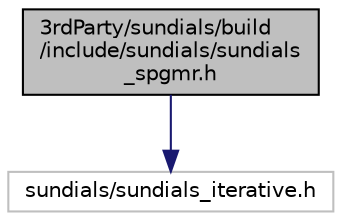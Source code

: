 digraph "3rdParty/sundials/build/include/sundials/sundials_spgmr.h"
{
  edge [fontname="Helvetica",fontsize="10",labelfontname="Helvetica",labelfontsize="10"];
  node [fontname="Helvetica",fontsize="10",shape=record];
  Node0 [label="3rdParty/sundials/build\l/include/sundials/sundials\l_spgmr.h",height=0.2,width=0.4,color="black", fillcolor="grey75", style="filled", fontcolor="black"];
  Node0 -> Node1 [color="midnightblue",fontsize="10",style="solid",fontname="Helvetica"];
  Node1 [label="sundials/sundials_iterative.h",height=0.2,width=0.4,color="grey75", fillcolor="white", style="filled"];
}

